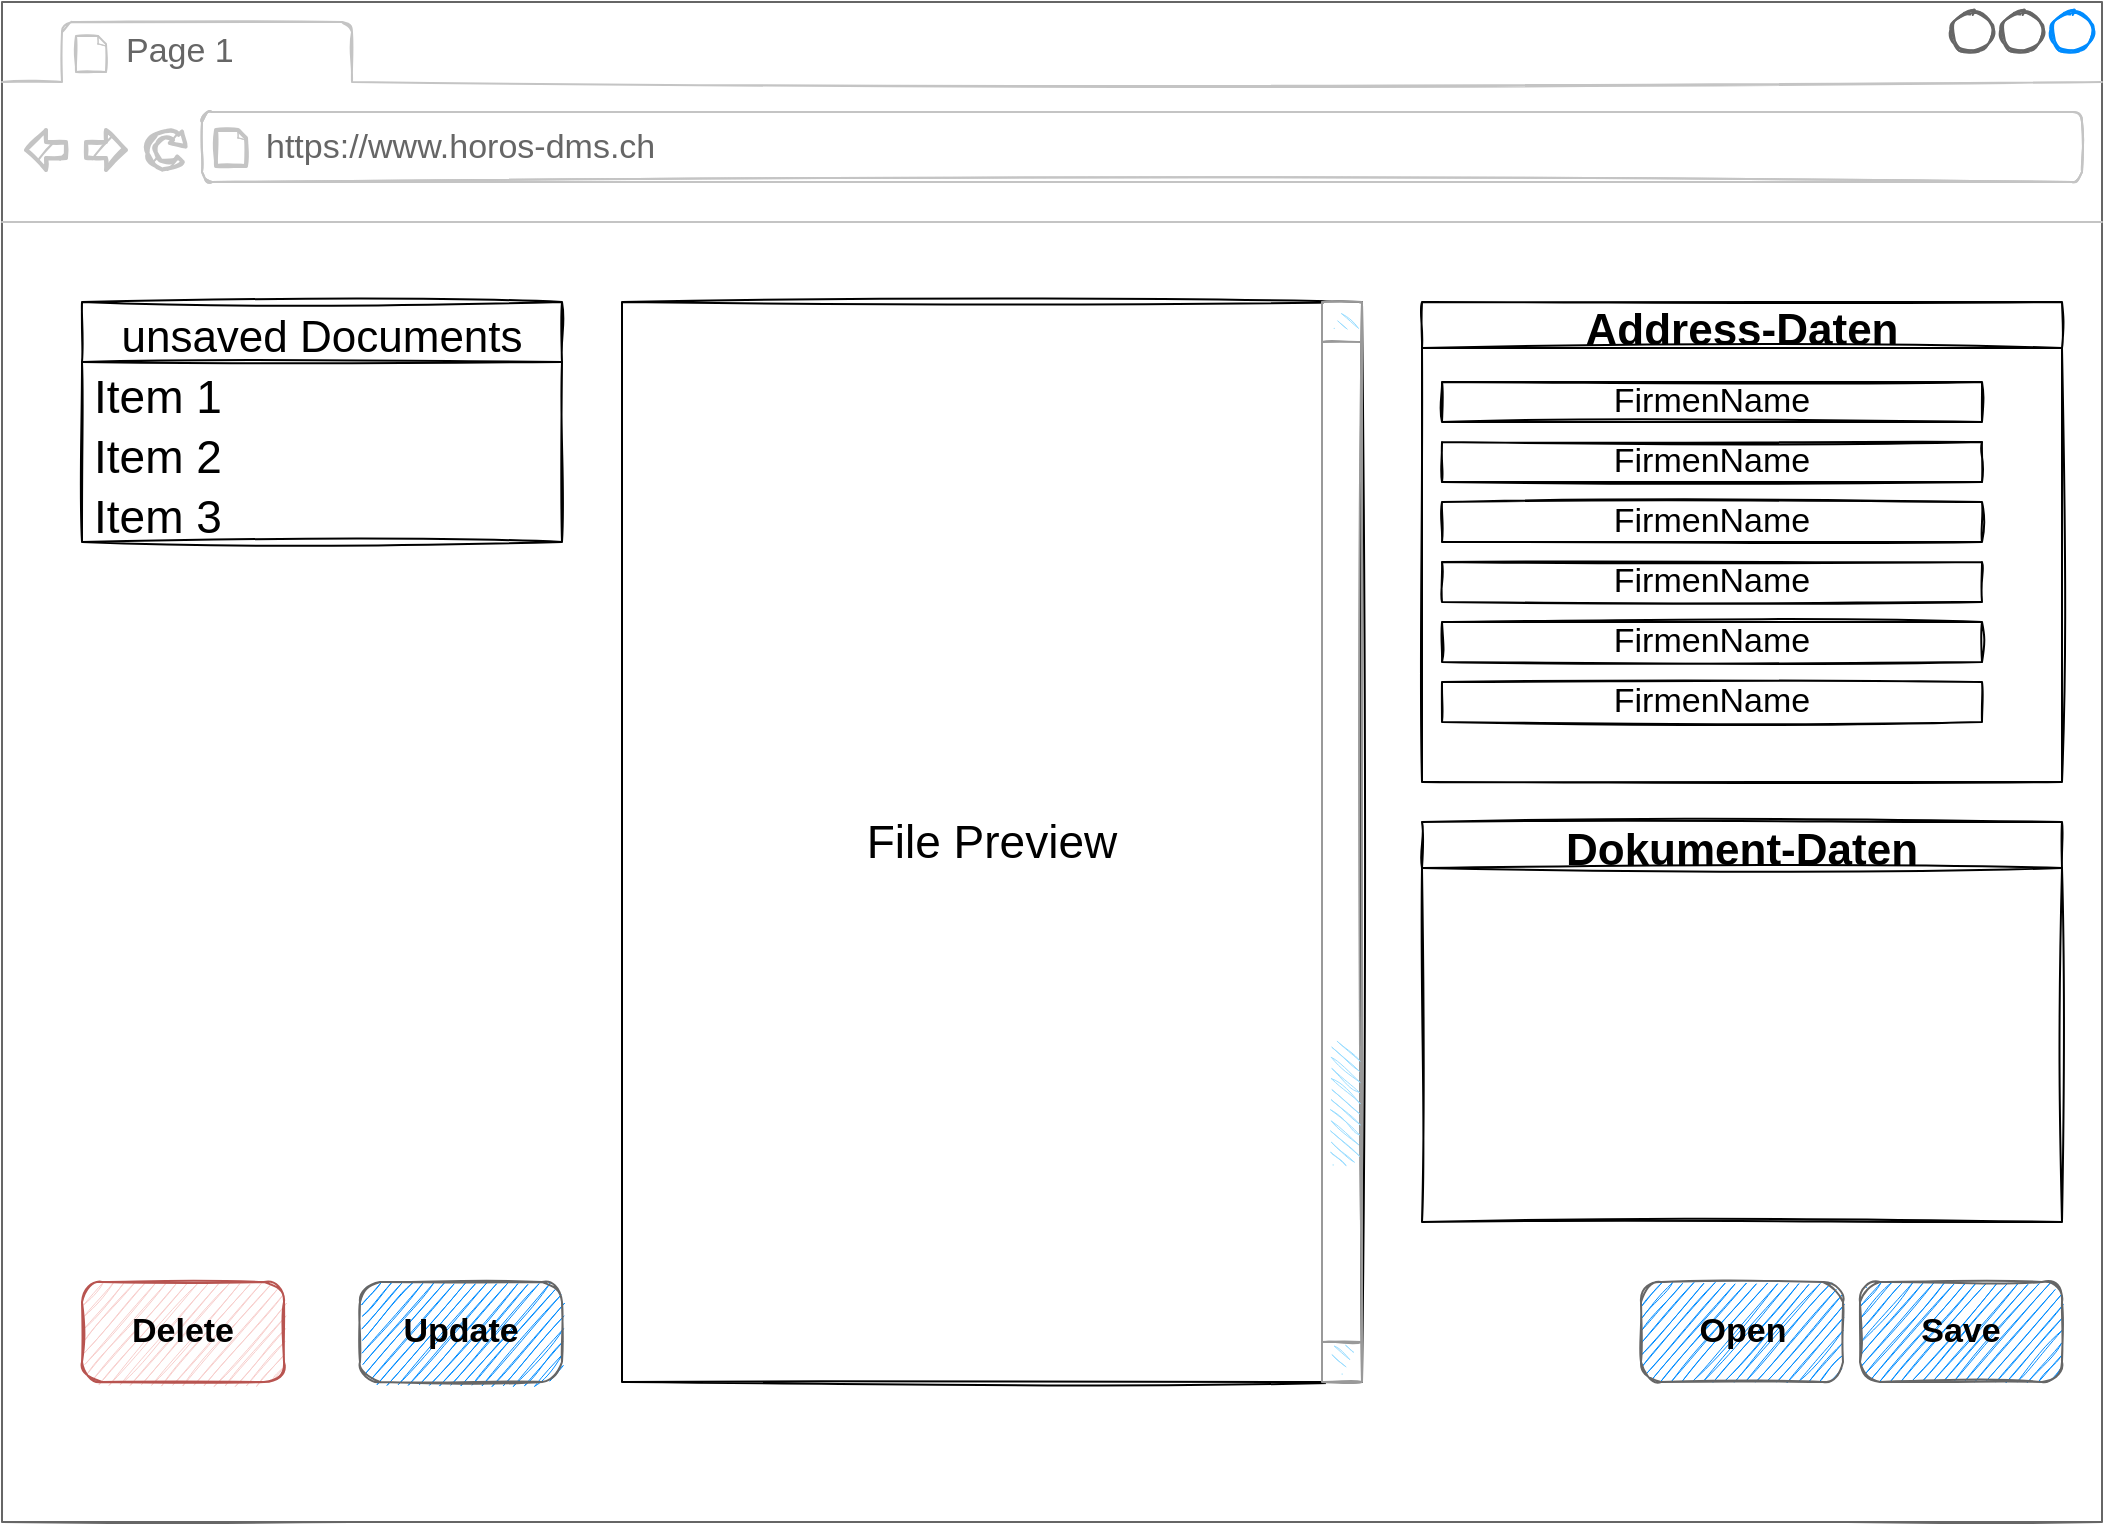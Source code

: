 <mxfile version="16.1.2" type="device"><diagram id="kMpfWrZ-mCS8UD27VoIg" name="Page-1"><mxGraphModel dx="1296" dy="1206" grid="1" gridSize="10" guides="1" tooltips="1" connect="1" arrows="1" fold="1" page="1" pageScale="1" pageWidth="1169" pageHeight="827" math="0" shadow="0"><root><mxCell id="0"/><mxCell id="1" parent="0"/><mxCell id="g6d2JL-RPxYW7nghnZqF-2" value="" style="strokeWidth=1;shadow=0;dashed=0;align=center;html=1;shape=mxgraph.mockup.containers.browserWindow;rSize=0;strokeColor=#666666;strokeColor2=#008cff;strokeColor3=#c4c4c4;mainText=,;recursiveResize=0;sketch=1;" vertex="1" parent="1"><mxGeometry x="40" y="40" width="1050" height="760" as="geometry"/></mxCell><mxCell id="g6d2JL-RPxYW7nghnZqF-3" value="Page 1" style="strokeWidth=1;shadow=0;dashed=0;align=center;html=1;shape=mxgraph.mockup.containers.anchor;fontSize=17;fontColor=#666666;align=left;sketch=1;" vertex="1" parent="g6d2JL-RPxYW7nghnZqF-2"><mxGeometry x="60" y="12" width="110" height="26" as="geometry"/></mxCell><mxCell id="g6d2JL-RPxYW7nghnZqF-4" value="https://www.horos-dms.ch" style="strokeWidth=1;shadow=0;dashed=0;align=center;html=1;shape=mxgraph.mockup.containers.anchor;rSize=0;fontSize=17;fontColor=#666666;align=left;sketch=1;" vertex="1" parent="g6d2JL-RPxYW7nghnZqF-2"><mxGeometry x="130" y="60" width="250" height="26" as="geometry"/></mxCell><mxCell id="g6d2JL-RPxYW7nghnZqF-6" value="&lt;font style=&quot;font-size: 23px&quot;&gt;File Preview&lt;/font&gt;" style="rounded=0;whiteSpace=wrap;html=1;sketch=1;" vertex="1" parent="g6d2JL-RPxYW7nghnZqF-2"><mxGeometry x="310" y="150" width="370" height="540" as="geometry"/></mxCell><mxCell id="g6d2JL-RPxYW7nghnZqF-7" value="" style="verticalLabelPosition=bottom;shadow=0;dashed=0;align=center;html=1;verticalAlign=top;strokeWidth=1;shape=mxgraph.mockup.navigation.scrollBar;strokeColor=#999999;barPos=20;fillColor2=#99ddff;strokeColor2=none;direction=north;sketch=1;fontFamily=Helvetica;fontSize=23;" vertex="1" parent="g6d2JL-RPxYW7nghnZqF-2"><mxGeometry x="660" y="150" width="20" height="540" as="geometry"/></mxCell><mxCell id="g6d2JL-RPxYW7nghnZqF-18" value="unsaved Documents" style="swimlane;fontStyle=0;childLayout=stackLayout;horizontal=1;startSize=30;horizontalStack=0;resizeParent=1;resizeParentMax=0;resizeLast=0;collapsible=1;marginBottom=0;sketch=1;fontFamily=Helvetica;fontSize=22;" vertex="1" parent="g6d2JL-RPxYW7nghnZqF-2"><mxGeometry x="40" y="150" width="240" height="120" as="geometry"/></mxCell><mxCell id="g6d2JL-RPxYW7nghnZqF-19" value="Item 1" style="text;strokeColor=none;fillColor=none;align=left;verticalAlign=middle;spacingLeft=4;spacingRight=4;overflow=hidden;points=[[0,0.5],[1,0.5]];portConstraint=eastwest;rotatable=0;sketch=1;fontFamily=Helvetica;fontSize=23;" vertex="1" parent="g6d2JL-RPxYW7nghnZqF-18"><mxGeometry y="30" width="240" height="30" as="geometry"/></mxCell><mxCell id="g6d2JL-RPxYW7nghnZqF-20" value="Item 2" style="text;strokeColor=none;fillColor=none;align=left;verticalAlign=middle;spacingLeft=4;spacingRight=4;overflow=hidden;points=[[0,0.5],[1,0.5]];portConstraint=eastwest;rotatable=0;sketch=1;fontFamily=Helvetica;fontSize=23;" vertex="1" parent="g6d2JL-RPxYW7nghnZqF-18"><mxGeometry y="60" width="240" height="30" as="geometry"/></mxCell><mxCell id="g6d2JL-RPxYW7nghnZqF-21" value="Item 3" style="text;strokeColor=none;fillColor=none;align=left;verticalAlign=middle;spacingLeft=4;spacingRight=4;overflow=hidden;points=[[0,0.5],[1,0.5]];portConstraint=eastwest;rotatable=0;sketch=1;fontFamily=Helvetica;fontSize=23;" vertex="1" parent="g6d2JL-RPxYW7nghnZqF-18"><mxGeometry y="90" width="240" height="30" as="geometry"/></mxCell><mxCell id="g6d2JL-RPxYW7nghnZqF-23" value="Delete" style="strokeWidth=1;shadow=0;dashed=0;align=center;html=1;shape=mxgraph.mockup.buttons.button;strokeColor=#b85450;mainText=;buttonStyle=round;fontSize=17;fontStyle=1;fillColor=#f8cecc;whiteSpace=wrap;sketch=1;fontFamily=Helvetica;" vertex="1" parent="g6d2JL-RPxYW7nghnZqF-2"><mxGeometry x="40" y="640" width="101" height="50" as="geometry"/></mxCell><mxCell id="g6d2JL-RPxYW7nghnZqF-24" value="&lt;font color=&quot;#000000&quot;&gt;Update&lt;/font&gt;" style="strokeWidth=1;shadow=0;dashed=0;align=center;html=1;shape=mxgraph.mockup.buttons.button;strokeColor=#666666;fontColor=#ffffff;mainText=;buttonStyle=round;fontSize=17;fontStyle=1;fillColor=#008cff;whiteSpace=wrap;sketch=1;fontFamily=Helvetica;" vertex="1" parent="g6d2JL-RPxYW7nghnZqF-2"><mxGeometry x="179" y="640" width="101" height="50" as="geometry"/></mxCell><mxCell id="g6d2JL-RPxYW7nghnZqF-25" value="Address-Daten" style="swimlane;sketch=1;fontFamily=Helvetica;fontSize=22;fontColor=#000000;" vertex="1" parent="g6d2JL-RPxYW7nghnZqF-2"><mxGeometry x="710" y="150" width="320" height="240" as="geometry"/></mxCell><mxCell id="g6d2JL-RPxYW7nghnZqF-31" value="FirmenName" style="rounded=0;whiteSpace=wrap;html=1;sketch=1;fontFamily=Helvetica;fontSize=17;fontColor=#000000;" vertex="1" parent="g6d2JL-RPxYW7nghnZqF-25"><mxGeometry x="10" y="40" width="270" height="20" as="geometry"/></mxCell><mxCell id="g6d2JL-RPxYW7nghnZqF-49" value="FirmenName" style="rounded=0;whiteSpace=wrap;html=1;sketch=1;fontFamily=Helvetica;fontSize=17;fontColor=#000000;" vertex="1" parent="g6d2JL-RPxYW7nghnZqF-25"><mxGeometry x="10" y="70" width="270" height="20" as="geometry"/></mxCell><mxCell id="g6d2JL-RPxYW7nghnZqF-50" value="FirmenName" style="rounded=0;whiteSpace=wrap;html=1;sketch=1;fontFamily=Helvetica;fontSize=17;fontColor=#000000;" vertex="1" parent="g6d2JL-RPxYW7nghnZqF-25"><mxGeometry x="10" y="100" width="270" height="20" as="geometry"/></mxCell><mxCell id="g6d2JL-RPxYW7nghnZqF-51" value="FirmenName" style="rounded=0;whiteSpace=wrap;html=1;sketch=1;fontFamily=Helvetica;fontSize=17;fontColor=#000000;" vertex="1" parent="g6d2JL-RPxYW7nghnZqF-25"><mxGeometry x="10" y="130" width="270" height="20" as="geometry"/></mxCell><mxCell id="g6d2JL-RPxYW7nghnZqF-52" value="FirmenName" style="rounded=0;whiteSpace=wrap;html=1;sketch=1;fontFamily=Helvetica;fontSize=17;fontColor=#000000;" vertex="1" parent="g6d2JL-RPxYW7nghnZqF-25"><mxGeometry x="10" y="160" width="270" height="20" as="geometry"/></mxCell><mxCell id="g6d2JL-RPxYW7nghnZqF-53" value="FirmenName" style="rounded=0;whiteSpace=wrap;html=1;sketch=1;fontFamily=Helvetica;fontSize=17;fontColor=#000000;" vertex="1" parent="g6d2JL-RPxYW7nghnZqF-25"><mxGeometry x="10" y="190" width="270" height="20" as="geometry"/></mxCell><mxCell id="g6d2JL-RPxYW7nghnZqF-27" value="Dokument-Daten" style="swimlane;sketch=1;fontFamily=Helvetica;fontSize=22;fontColor=#000000;" vertex="1" parent="g6d2JL-RPxYW7nghnZqF-2"><mxGeometry x="710" y="410" width="320" height="200" as="geometry"/></mxCell><mxCell id="g6d2JL-RPxYW7nghnZqF-28" value="&lt;font color=&quot;#000000&quot;&gt;Save&lt;/font&gt;" style="strokeWidth=1;shadow=0;dashed=0;align=center;html=1;shape=mxgraph.mockup.buttons.button;strokeColor=#666666;fontColor=#ffffff;mainText=;buttonStyle=round;fontSize=17;fontStyle=1;fillColor=#008cff;whiteSpace=wrap;sketch=1;fontFamily=Helvetica;" vertex="1" parent="g6d2JL-RPxYW7nghnZqF-2"><mxGeometry x="929" y="640" width="101" height="50" as="geometry"/></mxCell><mxCell id="g6d2JL-RPxYW7nghnZqF-30" value="&lt;font color=&quot;#000000&quot;&gt;Open&lt;/font&gt;" style="strokeWidth=1;shadow=0;dashed=0;align=center;html=1;shape=mxgraph.mockup.buttons.button;strokeColor=#666666;fontColor=#ffffff;mainText=;buttonStyle=round;fontSize=17;fontStyle=1;fillColor=#008cff;whiteSpace=wrap;sketch=1;fontFamily=Helvetica;" vertex="1" parent="g6d2JL-RPxYW7nghnZqF-2"><mxGeometry x="819.5" y="640" width="101" height="50" as="geometry"/></mxCell></root></mxGraphModel></diagram></mxfile>